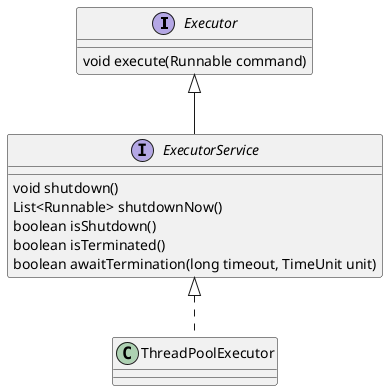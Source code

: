 @startuml
interface Executor {
  void execute(Runnable command)
}

interface ExecutorService{
  void shutdown()
  List<Runnable> shutdownNow()
  boolean isShutdown()
  boolean isTerminated()
  boolean awaitTermination(long timeout, TimeUnit unit)
}
Executor <|--ExecutorService
class ThreadPoolExecutor implements ExecutorService {
}
@enduml